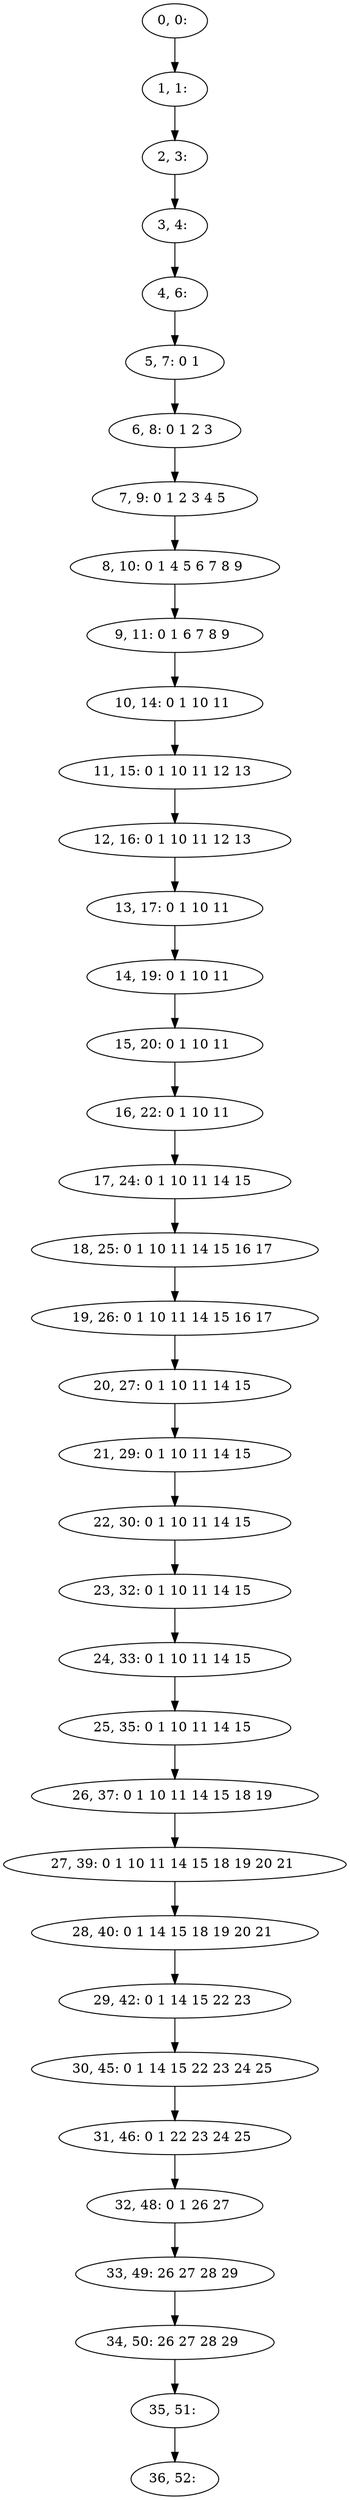 digraph G {
0[label="0, 0: "];
1[label="1, 1: "];
2[label="2, 3: "];
3[label="3, 4: "];
4[label="4, 6: "];
5[label="5, 7: 0 1 "];
6[label="6, 8: 0 1 2 3 "];
7[label="7, 9: 0 1 2 3 4 5 "];
8[label="8, 10: 0 1 4 5 6 7 8 9 "];
9[label="9, 11: 0 1 6 7 8 9 "];
10[label="10, 14: 0 1 10 11 "];
11[label="11, 15: 0 1 10 11 12 13 "];
12[label="12, 16: 0 1 10 11 12 13 "];
13[label="13, 17: 0 1 10 11 "];
14[label="14, 19: 0 1 10 11 "];
15[label="15, 20: 0 1 10 11 "];
16[label="16, 22: 0 1 10 11 "];
17[label="17, 24: 0 1 10 11 14 15 "];
18[label="18, 25: 0 1 10 11 14 15 16 17 "];
19[label="19, 26: 0 1 10 11 14 15 16 17 "];
20[label="20, 27: 0 1 10 11 14 15 "];
21[label="21, 29: 0 1 10 11 14 15 "];
22[label="22, 30: 0 1 10 11 14 15 "];
23[label="23, 32: 0 1 10 11 14 15 "];
24[label="24, 33: 0 1 10 11 14 15 "];
25[label="25, 35: 0 1 10 11 14 15 "];
26[label="26, 37: 0 1 10 11 14 15 18 19 "];
27[label="27, 39: 0 1 10 11 14 15 18 19 20 21 "];
28[label="28, 40: 0 1 14 15 18 19 20 21 "];
29[label="29, 42: 0 1 14 15 22 23 "];
30[label="30, 45: 0 1 14 15 22 23 24 25 "];
31[label="31, 46: 0 1 22 23 24 25 "];
32[label="32, 48: 0 1 26 27 "];
33[label="33, 49: 26 27 28 29 "];
34[label="34, 50: 26 27 28 29 "];
35[label="35, 51: "];
36[label="36, 52: "];
0->1 ;
1->2 ;
2->3 ;
3->4 ;
4->5 ;
5->6 ;
6->7 ;
7->8 ;
8->9 ;
9->10 ;
10->11 ;
11->12 ;
12->13 ;
13->14 ;
14->15 ;
15->16 ;
16->17 ;
17->18 ;
18->19 ;
19->20 ;
20->21 ;
21->22 ;
22->23 ;
23->24 ;
24->25 ;
25->26 ;
26->27 ;
27->28 ;
28->29 ;
29->30 ;
30->31 ;
31->32 ;
32->33 ;
33->34 ;
34->35 ;
35->36 ;
}
